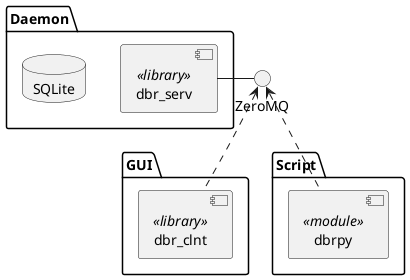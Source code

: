 @startuml

interface "ZeroMQ" as ZMQ

package Daemon {
  [dbr_serv] <<library>>
  database SQLite
}
dbr_serv - ZMQ

package GUI {
  [dbr_clnt] <<library>>
}
ZMQ <.. [dbr_clnt]

package Script {
  [dbrpy] <<module>>
}
ZMQ <.. [dbrpy]

@enduml
